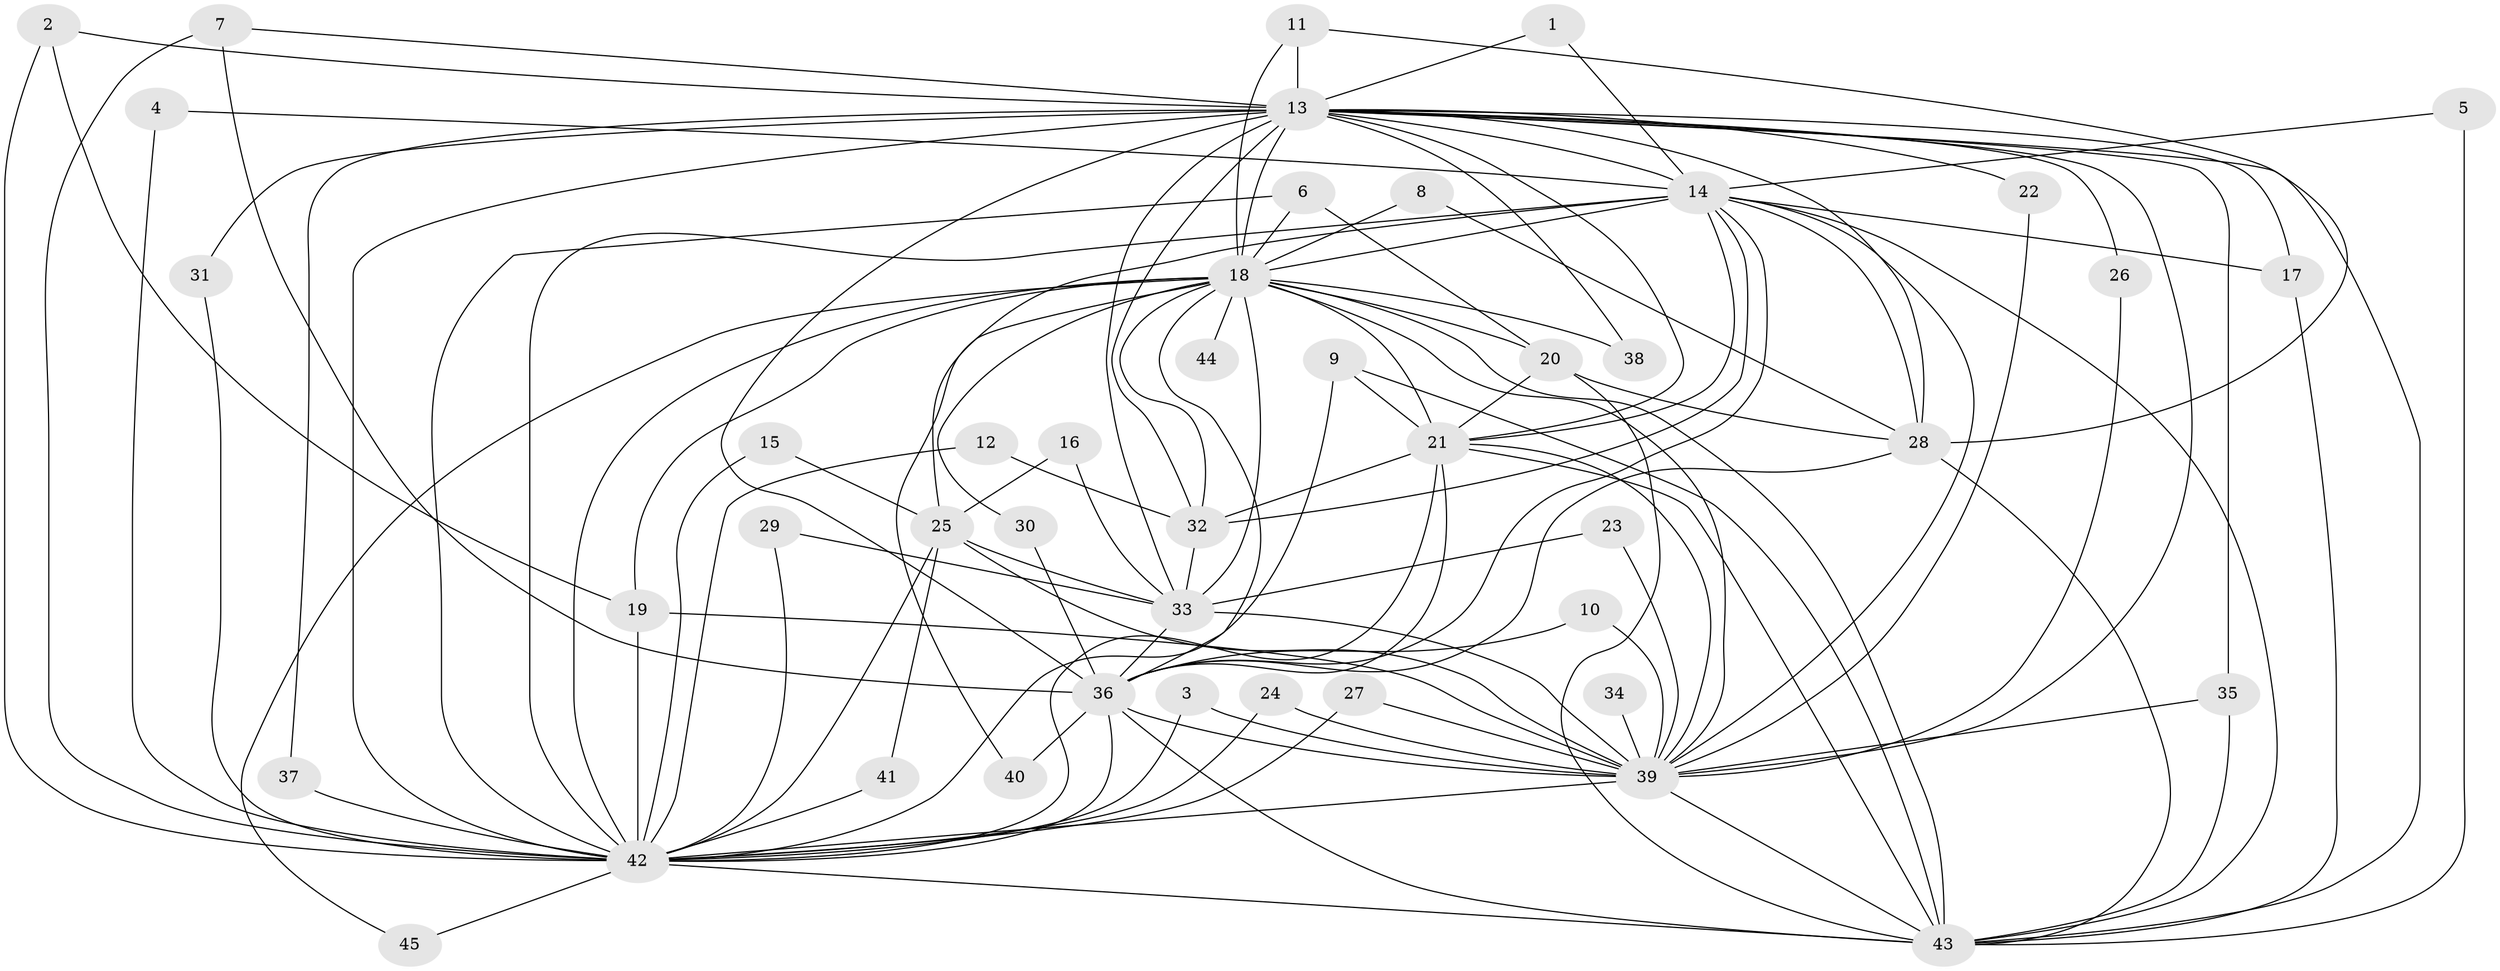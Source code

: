 // original degree distribution, {27: 0.011494252873563218, 15: 0.022988505747126436, 23: 0.022988505747126436, 17: 0.011494252873563218, 14: 0.011494252873563218, 18: 0.011494252873563218, 19: 0.011494252873563218, 26: 0.011494252873563218, 7: 0.011494252873563218, 3: 0.20689655172413793, 2: 0.5632183908045977, 6: 0.022988505747126436, 5: 0.022988505747126436, 4: 0.05747126436781609}
// Generated by graph-tools (version 1.1) at 2025/49/03/09/25 03:49:43]
// undirected, 45 vertices, 119 edges
graph export_dot {
graph [start="1"]
  node [color=gray90,style=filled];
  1;
  2;
  3;
  4;
  5;
  6;
  7;
  8;
  9;
  10;
  11;
  12;
  13;
  14;
  15;
  16;
  17;
  18;
  19;
  20;
  21;
  22;
  23;
  24;
  25;
  26;
  27;
  28;
  29;
  30;
  31;
  32;
  33;
  34;
  35;
  36;
  37;
  38;
  39;
  40;
  41;
  42;
  43;
  44;
  45;
  1 -- 13 [weight=1.0];
  1 -- 14 [weight=1.0];
  2 -- 13 [weight=1.0];
  2 -- 19 [weight=1.0];
  2 -- 42 [weight=1.0];
  3 -- 39 [weight=1.0];
  3 -- 42 [weight=1.0];
  4 -- 14 [weight=1.0];
  4 -- 42 [weight=1.0];
  5 -- 14 [weight=1.0];
  5 -- 43 [weight=1.0];
  6 -- 18 [weight=1.0];
  6 -- 20 [weight=1.0];
  6 -- 42 [weight=1.0];
  7 -- 13 [weight=1.0];
  7 -- 36 [weight=1.0];
  7 -- 42 [weight=1.0];
  8 -- 18 [weight=1.0];
  8 -- 28 [weight=1.0];
  9 -- 21 [weight=1.0];
  9 -- 42 [weight=1.0];
  9 -- 43 [weight=1.0];
  10 -- 36 [weight=1.0];
  10 -- 39 [weight=1.0];
  11 -- 13 [weight=1.0];
  11 -- 18 [weight=1.0];
  11 -- 28 [weight=1.0];
  12 -- 32 [weight=1.0];
  12 -- 42 [weight=1.0];
  13 -- 14 [weight=2.0];
  13 -- 17 [weight=1.0];
  13 -- 18 [weight=2.0];
  13 -- 21 [weight=1.0];
  13 -- 22 [weight=2.0];
  13 -- 26 [weight=1.0];
  13 -- 28 [weight=1.0];
  13 -- 31 [weight=1.0];
  13 -- 32 [weight=1.0];
  13 -- 33 [weight=2.0];
  13 -- 35 [weight=1.0];
  13 -- 36 [weight=1.0];
  13 -- 37 [weight=1.0];
  13 -- 38 [weight=1.0];
  13 -- 39 [weight=1.0];
  13 -- 42 [weight=3.0];
  13 -- 43 [weight=1.0];
  14 -- 17 [weight=1.0];
  14 -- 18 [weight=2.0];
  14 -- 21 [weight=1.0];
  14 -- 25 [weight=1.0];
  14 -- 28 [weight=1.0];
  14 -- 32 [weight=1.0];
  14 -- 36 [weight=2.0];
  14 -- 39 [weight=1.0];
  14 -- 42 [weight=4.0];
  14 -- 43 [weight=1.0];
  15 -- 25 [weight=1.0];
  15 -- 42 [weight=1.0];
  16 -- 25 [weight=1.0];
  16 -- 33 [weight=1.0];
  17 -- 43 [weight=1.0];
  18 -- 19 [weight=1.0];
  18 -- 20 [weight=1.0];
  18 -- 21 [weight=2.0];
  18 -- 30 [weight=1.0];
  18 -- 32 [weight=1.0];
  18 -- 33 [weight=1.0];
  18 -- 36 [weight=2.0];
  18 -- 38 [weight=1.0];
  18 -- 39 [weight=2.0];
  18 -- 40 [weight=1.0];
  18 -- 42 [weight=4.0];
  18 -- 43 [weight=2.0];
  18 -- 44 [weight=2.0];
  18 -- 45 [weight=1.0];
  19 -- 39 [weight=1.0];
  19 -- 42 [weight=1.0];
  20 -- 21 [weight=1.0];
  20 -- 28 [weight=1.0];
  20 -- 43 [weight=1.0];
  21 -- 32 [weight=1.0];
  21 -- 36 [weight=2.0];
  21 -- 39 [weight=1.0];
  21 -- 42 [weight=2.0];
  21 -- 43 [weight=2.0];
  22 -- 39 [weight=1.0];
  23 -- 33 [weight=1.0];
  23 -- 39 [weight=1.0];
  24 -- 39 [weight=1.0];
  24 -- 42 [weight=1.0];
  25 -- 33 [weight=1.0];
  25 -- 39 [weight=1.0];
  25 -- 41 [weight=1.0];
  25 -- 42 [weight=1.0];
  26 -- 39 [weight=1.0];
  27 -- 39 [weight=1.0];
  27 -- 42 [weight=1.0];
  28 -- 36 [weight=1.0];
  28 -- 43 [weight=1.0];
  29 -- 33 [weight=1.0];
  29 -- 42 [weight=1.0];
  30 -- 36 [weight=1.0];
  31 -- 42 [weight=1.0];
  32 -- 33 [weight=1.0];
  33 -- 36 [weight=1.0];
  33 -- 39 [weight=2.0];
  34 -- 39 [weight=2.0];
  35 -- 39 [weight=1.0];
  35 -- 43 [weight=1.0];
  36 -- 39 [weight=1.0];
  36 -- 40 [weight=1.0];
  36 -- 42 [weight=2.0];
  36 -- 43 [weight=1.0];
  37 -- 42 [weight=1.0];
  39 -- 42 [weight=2.0];
  39 -- 43 [weight=2.0];
  41 -- 42 [weight=1.0];
  42 -- 43 [weight=3.0];
  42 -- 45 [weight=1.0];
}
